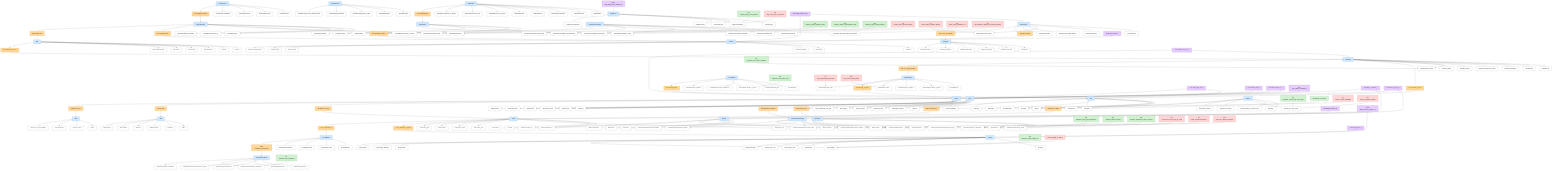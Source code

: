 %% model_graph.mmd
graph TD

%% ---------- Class Definitions ----------
classDef entity fill:#cfe8ff,stroke:#276fbf,stroke-width:1px,color:#000,rx:4px,ry:4px;
classDef attribute fill:#ffffff,stroke:#555,stroke-width:1px,color:#000,rx:3px,ry:3px;
classDef relation fill:#ffd799,stroke:#d97706,stroke-width:1px,color:#000,rx:4px,ry:4px;
classDef goal fill:#d1f2d1,stroke:#2e7d32,stroke-width:1px,color:#000,rx:4px,ry:4px;
classDef condition fill:#ffd6d6,stroke:#c62828,stroke-width:1px,color:#000,rx:4px,ry:4px;
classDef decision fill:#e6ccff,stroke:#7b1fa2,stroke-width:1px,color:#000,rx:4px,ry:4px;

%% ---------- Entities ----------
Project["Project"]:::entity
Team["Team"]:::entity
Worker["Worker"]:::entity
Feature["Feature"]:::entity
Skill["Skill"]:::entity
Role["Role"]:::entity
ProductOwner["ProductOwner"]:::entity
ScrumMaster["ScrumMaster"]:::entity
ProductBacklog["ProductBacklog"]:::entity
Sprint["Sprint"]:::entity
SprintPlanning["SprintPlanning"]:::entity
DailyScrum["DailyScrum"]:::entity
SprintReview["SprintReview"]:::entity
SprintRetrospective["SprintRetrospective"]:::entity
SprintBacklog["SprintBacklog"]:::entity
SprintGoal["SprintGoal"]:::entity
Epic["Epic"]:::entity
UserStory["UserStory"]:::entity
Task["Task"]:::entity
DevelopmentSnapshot["DevelopmentSnapshot"]:::entity
Blocker["Blocker"]:::entity
Stakeholder["Stakeholder"]:::entity
Velocity["Velocity"]:::entity
ReleasePlan["ReleasePlan"]:::entity
Roadmap["Roadmap"]:::entity
ScrumBoard["ScrumBoard"]:::entity
FeatureDocumentation["FeatureDocumentation"]:::entity

%% ---------- Attributes (per Entity) ----------
%% Project
Project_id["Project.id"]:::attribute
Project_name["Project.name"]:::attribute
Project_start["Project.project_start"]:::attribute
Project_end["Project.project_end"]:::attribute
Project_desc["Project.description"]:::attribute
Project_budget["Project.budget"]:::attribute
Project_status["Project.status"]:::attribute
Project_target["Project.target_audience"]:::attribute
Project_priority["Project.priority"]:::attribute
Project-->Project_id
Project-->Project_name
Project-->Project_start
Project-->Project_end
Project-->Project_desc
Project-->Project_budget
Project-->Project_status
Project-->Project_target
Project-->Project_priority

%% Team
Team_id["Team.id"]:::attribute
Team_name["Team.name"]:::attribute
Team_size["Team.team_size"]:::attribute
Team_start["Team.team_start"]:::attribute
Team_status["Team.team_status"]:::attribute
Team_location["Team.location"]:::attribute
Team_type["Team.team_type"]:::attribute
Team-->Team_id
Team-->Team_name
Team-->Team_size
Team-->Team_start
Team-->Team_status
Team-->Team_location
Team-->Team_type

%% Worker
Worker_id["Worker.id"]:::attribute
Worker_name["Worker.name"]:::attribute
Worker_first["Worker.first_name"]:::attribute
Worker_email["Worker.email"]:::attribute
Worker_start["Worker.start_date"]:::attribute
Worker_status["Worker.status"]:::attribute
Worker_avail["Worker.availability"]:::attribute
Worker-->Worker_id
Worker-->Worker_name
Worker-->Worker_first
Worker-->Worker_email
Worker-->Worker_start
Worker-->Worker_status
Worker-->Worker_avail

%% Feature
Feature_id["Feature.id"]:::attribute
Feature_title["Feature.title"]:::attribute
Feature_desc["Feature.description"]:::attribute
Feature_status["Feature.status"]:::attribute
Feature_priority["Feature.priority"]:::attribute
Feature_effort["Feature.estimated_effort"]:::attribute
Feature-->Feature_id
Feature-->Feature_title
Feature-->Feature_desc
Feature-->Feature_status
Feature-->Feature_priority
Feature-->Feature_effort

%% Skill
Skill_id["Skill.id"]:::attribute
Skill_label["Skill.label"]:::attribute
Skill_desc["Skill.description"]:::attribute
Skill_level["Skill.level"]:::attribute
Skill_cert["Skill.certified"]:::attribute
Skill_cat["Skill.category"]:::attribute
Skill-->Skill_id
Skill-->Skill_label
Skill-->Skill_desc
Skill-->Skill_level
Skill-->Skill_cert
Skill-->Skill_cat

%% Role
Role_id["Role.id"]:::attribute
Role_name["Role.role_name"]:::attribute
Role_desc["Role.description"]:::attribute
Role_area["Role.area_of_responsibility"]:::attribute
Role-->Role_id
Role-->Role_name
Role-->Role_desc
Role-->Role_area

%% ProductOwner
PO_id["ProductOwner.id"]:::attribute
PO_name["ProductOwner.name"]:::attribute
PO_email["ProductOwner.email"]:::attribute
PO_avail["ProductOwner.availability"]:::attribute
ProductOwner-->PO_id
ProductOwner-->PO_name
ProductOwner-->PO_email
ProductOwner-->PO_avail

%% ScrumMaster
SM_id["ScrumMaster.id"]:::attribute
SM_name["ScrumMaster.name"]:::attribute
SM_email["ScrumMaster.email"]:::attribute
SM_exp["ScrumMaster.experience"]:::attribute
ScrumMaster-->SM_id
ScrumMaster-->SM_name
ScrumMaster-->SM_email
ScrumMaster-->SM_exp

%% ProductBacklog
PB_id["ProductBacklog.id"]:::attribute
PB_created["ProductBacklog.created_on"]:::attribute
PB_updated["ProductBacklog.last_updated"]:::attribute
PB_entries["ProductBacklog.number_of_entries"]:::attribute
PB_status["ProductBacklog.status"]:::attribute
ProductBacklog-->PB_id
ProductBacklog-->PB_created
ProductBacklog-->PB_updated
ProductBacklog-->PB_entries
ProductBacklog-->PB_status

%% Sprint
SP_id["Sprint.id"]:::attribute
SP_num["Sprint.sprint_number"]:::attribute
SP_start["Sprint.start_date"]:::attribute
SP_end["Sprint.end_date"]:::attribute
SP_status["Sprint.status"]:::attribute
SP_goal["Sprint.achievement_of_goal"]:::attribute
Sprint-->SP_id
Sprint-->SP_num
Sprint-->SP_start
Sprint-->SP_end
Sprint-->SP_status
Sprint-->SP_goal

%% SprintPlanning
SPP_id["SprintPlanning.id"]:::attribute
SPP_date["SprintPlanning.date"]:::attribute
SPP_dur["SprintPlanning.duration_(min)"]:::attribute
SPP_mod["SprintPlanning.moderation"]:::attribute
SPP_out["SprintPlanning.outcome_documentation"]:::attribute
SprintPlanning-->SPP_id
SprintPlanning-->SPP_date
SprintPlanning-->SPP_dur
SprintPlanning-->SPP_mod
SprintPlanning-->SPP_out

%% DailyScrum
DS_id["DailyScrum.id"]:::attribute
DS_date["DailyScrum.date"]:::attribute
DS_time["DailyScrum.time"]:::attribute
DS_dur["DailyScrum.duration"]:::attribute
DS_mod["DailyScrum.moderation"]:::attribute
DailyScrum-->DS_id
DailyScrum-->DS_date
DailyScrum-->DS_time
DailyScrum-->DS_dur
DailyScrum-->DS_mod

%% SprintReview
SR_id["SprintReview.id"]:::attribute
SR_date["SprintReview.date"]:::attribute
SR_dur["SprintReview.duration"]:::attribute
SR_feedback["SprintReview.feedback_documentation"]:::attribute
SR_att["SprintReview.attendees_count"]:::attribute
SprintReview-->SR_id
SprintReview-->SR_date
SprintReview-->SR_dur
SprintReview-->SR_feedback
SprintReview-->SR_att

%% SprintRetrospective
SRE_id["SprintRetrospective.id"]:::attribute
SRE_date["SprintRetrospective.date"]:::attribute
SRE_dur["SprintRetrospective.duration"]:::attribute
SRE_actions["SprintRetrospective.improvement_actions"]:::attribute
SRE_sat["SprintRetrospective.team_satisfaction"]:::attribute
SRE_mod["SprintRetrospective.moderation"]:::attribute
SprintRetrospective-->SRE_id
SprintRetrospective-->SRE_date
SprintRetrospective-->SRE_dur
SprintRetrospective-->SRE_actions
SprintRetrospective-->SRE_sat
SprintRetrospective-->SRE_mod

%% SprintBacklog
SBL_id["SprintBacklog.id"]:::attribute
SBL_tasks["SprintBacklog.number_of_tasks"]:::attribute
SBL_updated["SprintBacklog.last_updated"]:::attribute
SBL_status["SprintBacklog.status"]:::attribute
SBL_effort["SprintBacklog.total_effort"]:::attribute
SprintBacklog-->SBL_id
SprintBacklog-->SBL_tasks
SprintBacklog-->SBL_updated
SprintBacklog-->SBL_status
SprintBacklog-->SBL_effort

%% SprintGoal
SG_id["SprintGoal.id"]:::attribute
SG_obj["SprintGoal.objective_description"]:::attribute
SG_ach["SprintGoal.achievement_status"]:::attribute
SG_benefit["SprintGoal.benefit"]:::attribute
SprintGoal-->SG_id
SprintGoal-->SG_obj
SprintGoal-->SG_ach
SprintGoal-->SG_benefit

%% Epic
Epic_id["Epic.id"]:::attribute
Epic_title["Epic.title"]:::attribute
Epic_desc["Epic.description"]:::attribute
Epic_priority["Epic.priority"]:::attribute
Epic_status["Epic.status"]:::attribute
Epic_effort["Epic.estimated_effort"]:::attribute
Epic-->Epic_id
Epic-->Epic_title
Epic-->Epic_desc
Epic-->Epic_priority
Epic-->Epic_status
Epic-->Epic_effort

%% UserStory
US_id["UserStory.id"]:::attribute
US_title["UserStory.title"]:::attribute
US_desc["UserStory.description"]:::attribute
US_acc["UserStory.acceptance_criteria"]:::attribute
US_priority["UserStory.priority"]:::attribute
US_sp["UserStory.story_points"]:::attribute
US_status["UserStory.status"]:::attribute
UserStory-->US_id
UserStory-->US_title
UserStory-->US_desc
UserStory-->US_acc
UserStory-->US_priority
UserStory-->US_sp
UserStory-->US_status

%% Task
TSK_id["Task.id"]:::attribute
TSK_title["Task.title"]:::attribute
TSK_desc["Task.description"]:::attribute
TSK_status["Task.status"]:::attribute
TSK_effort["Task.effort"]:::attribute
TSK_type["Task.type"]:::attribute
Task-->TSK_id
Task-->TSK_title
Task-->TSK_desc
Task-->TSK_status
Task-->TSK_effort
Task-->TSK_type

%% DevelopmentSnapshot
DEV_id["DevelopmentSnapshot.id"]:::attribute
DEV_ver["DevelopmentSnapshot.version_number"]:::attribute
DEV_date["DevelopmentSnapshot.creation_date"]:::attribute
DEV_test["DevelopmentSnapshot.test_status"]:::attribute
DEV_target["DevelopmentSnapshot.deployment_target"]:::attribute
DEV_doc["DevelopmentSnapshot.documentation"]:::attribute
DevelopmentSnapshot-->DEV_id
DevelopmentSnapshot-->DEV_ver
DevelopmentSnapshot-->DEV_date
DevelopmentSnapshot-->DEV_test
DevelopmentSnapshot-->DEV_target
DevelopmentSnapshot-->DEV_doc

%% Blocker
BL_id["Blocker.id"]:::attribute
BL_title["Blocker.title"]:::attribute
BL_desc["Blocker.description"]:::attribute
BL_sev["Blocker.severity"]:::attribute
BL_status["Blocker.status"]:::attribute
BL_detect["Blocker.detected_on"]:::attribute
BL_resolved["Blocker.resolved_on"]:::attribute
Blocker-->BL_id
Blocker-->BL_title
Blocker-->BL_desc
Blocker-->BL_sev
Blocker-->BL_status
Blocker-->BL_detect
Blocker-->BL_resolved

%% Stakeholder
SH_id["Stakeholder.id"]:::attribute
SH_name["Stakeholder.name"]:::attribute
SH_org["Stakeholder.organization"]:::attribute
SH_role["Stakeholder.role"]:::attribute
SH_email["Stakeholder.email"]:::attribute
SH_area["Stakeholder.area_of_interest"]:::attribute
SH_infl["Stakeholder.influence_level"]:::attribute
SH_rel["Stakeholder.relevance_to_feature"]:::attribute
Stakeholder-->SH_id
Stakeholder-->SH_name
Stakeholder-->SH_org
Stakeholder-->SH_role
Stakeholder-->SH_email
Stakeholder-->SH_area
Stakeholder-->SH_infl
Stakeholder-->SH_rel

%% Velocity
VEL_id["Velocity.id"]:::attribute
VEL_n["Velocity.number_of_sprints_used"]:::attribute
VEL_avg["Velocity.avg._story_points"]:::attribute
VEL_max["Velocity.max_velocity"]:::attribute
VEL_min["Velocity.min_velocity"]:::attribute
VEL_trend["Velocity.trend"]:::attribute
Velocity-->VEL_id
Velocity-->VEL_n
Velocity-->VEL_avg
Velocity-->VEL_max
Velocity-->VEL_min
Velocity-->VEL_trend

%% ReleasePlan
REP_id["ReleasePlan.id"]:::attribute
REP_ver["ReleasePlan.version"]:::attribute
REP_date["ReleasePlan.planned_date"]:::attribute
REP_features["ReleasePlan.included_features"]:::attribute
REP_status["ReleasePlan.status"]:::attribute
ReleasePlan-->REP_id
ReleasePlan-->REP_ver
ReleasePlan-->REP_date
ReleasePlan-->REP_features
ReleasePlan-->REP_status

%% Roadmap
RM_id["Roadmap.id"]:::attribute
RM_start["Roadmap.start_date"]:::attribute
RM_end["Roadmap.end_date"]:::attribute
RM_milestones["Roadmap.milestones"]:::attribute
RM_objectives["Roadmap.objectives"]:::attribute
RM_versions["Roadmap.versions"]:::attribute
Roadmap-->RM_id
Roadmap-->RM_start
Roadmap-->RM_end
Roadmap-->RM_milestones
Roadmap-->RM_objectives
Roadmap-->RM_versions

%% ScrumBoard
SCB_id["ScrumBoard.id"]:::attribute
SCB_type["ScrumBoard.board_type"]:::attribute
SCB_cols["ScrumBoard.columns_(todo/done...)"]:::attribute
SCB_cards["ScrumBoard.number_of_cards"]:::attribute
SCB_updated["ScrumBoard.last_updated"]:::attribute
ScrumBoard-->SCB_id
ScrumBoard-->SCB_type
ScrumBoard-->SCB_cols
ScrumBoard-->SCB_cards
ScrumBoard-->SCB_updated

%% FeatureDocumentation
FED_id["FeatureDocumentation.id"]:::attribute
FED_title["FeatureDocumentation.title"]:::attribute
FED_desc["FeatureDocumentation.description"]:::attribute
FED_created["FeatureDocumentation.creation_date"]:::attribute
FED_changelog["FeatureDocumentation.change_log"]:::attribute
FED_linked["FeatureDocumentation.linked_requirements"]:::attribute
FED_author["FeatureDocumentation.author"]:::attribute
FeatureDocumentation-->FED_id
FeatureDocumentation-->FED_title
FeatureDocumentation-->FED_desc
FeatureDocumentation-->FED_created
FeatureDocumentation-->FED_changelog
FeatureDocumentation-->FED_linked
FeatureDocumentation-->FED_author

%% ---------- Relations ----------
R1["R1 is_assigned_to_project"]:::relation
R2["R2 belongs_to_team"]:::relation
R3["R3 has_skill"]:::relation
R4["R4 takes_on_role"]:::relation
R5["R5 manages_backlog"]:::relation
R6["R6 is_supported_by"]:::relation
R7["R7 contains_feature"]:::relation
R8["R8 contains_epic"]:::relation
R9["R9 contains_user_story"]:::relation
R10["R10 consists_of_tasks"]:::relation
R11["R11 is_in_sprint_backlog"]:::relation
R12["R12 belongs_to_sprint"]:::relation
R13["R13 pursues_goal"]:::relation
R14["R14 contains_tasks"]:::relation
R15["R15 documents_feature"]:::relation
R16["R16 is_blocked_by"]:::relation
R17["R17 participates_in"]:::relation
R18["R18 moderates_retrospective"]:::relation
R19["R19 refers_to_team"]:::relation
R20["R20 plans_release"]:::relation
R21["R21 is_part_of_roadmap"]:::relation
R22["R22 generates_snapshot"]:::relation

%% Connect entities through relations (normalized: Employee->Worker; Sprint Review->SprintReview)
Team-->R1-->Project
Worker-->R2-->Team
Worker-->R3-->Skill
Worker-->R4-->Role
ProductOwner-->R5-->ProductBacklog
Team-->R6-->ScrumMaster
ProductBacklog-->R7-->Feature
ProductBacklog-->R8-->Epic
Epic-->R9-->UserStory
UserStory-->R10-->Task
UserStory-->R11-->SprintBacklog
SprintBacklog-->R12-->Sprint
Sprint-->R13-->SprintGoal
ScrumBoard-->R14-->Task
FeatureDocumentation-->R15-->Feature
Task-->R16-->Blocker
Stakeholder-->R17-->SprintReview
ScrumMaster-->R18-->SprintRetrospective
Velocity-->R19-->Team
ReleasePlan-->R20-->Feature
ReleasePlan-->R21-->Roadmap
Sprint-->R22-->DevelopmentSnapshot

%% ---------- Goals (connect to attributes) ----------
G0["G0 maximize_velocity_avg_story_points"]:::goal
G1["G1 minimize_product_backlog_entries"]:::goal
G2["G2 minimize_project_budget_use"]:::goal
G3["G3 maximize_sprint_goal_achievement"]:::goal
G4["G4 minimize_blocker_severity"]:::goal
G5["G5 minimize_task_effort"]:::goal
G6["G6 maximize_story_points_scheduled"]:::goal
G7["G7 maximize_team_satisfaction"]:::goal
G8["G8 minimize_scrum_board_cards"]:::goal
G9["G9 minimize_daily_scrum_duration"]:::goal
G10["G10 maximize_feature_documentation_links"]:::goal
G11["G11 maximize_deployment_target_coverage"]:::goal
G12["G12 maximize_sprint_review_feedback"]:::goal

G0-->VEL_avg
G1-->PB_entries
G2-->Project_budget
G3-->SG_ach
G4-->BL_sev
G5-->TSK_effort
G6-->US_sp
G7-->SRE_sat
G8-->SCB_cards
G9-->DS_dur
G10-->FED_linked
G11-->DEV_target
G12-->SR_feedback

%% ---------- Conditions (connect to attributes) ----------
C0["C0 limit_budget_by_project"]:::condition --> Project_budget
C1["C1 respect_worker_availability"]:::condition --> Worker_avail
C2["C2 cap_sprint_backlog_total_effort"]:::condition --> SBL_effort
C3["C3 at_most_one_sprint_goal_per_sprint"]:::condition --> SG_ach
C4["C4 block_unresolved_blockers"]:::condition --> BL_status
C5["C5 daily_scrum_max_15_minutes"]:::condition --> DS_dur
C6["C6 maintain_active_product_backlog"]:::condition --> PB_status
C7["C7 release_within_roadmap_window"]:::condition --> REP_date
C8["C8 sprint_review_attendees_cap"]:::condition --> SR_att
C9["C9 documentation_required_for_selected_features"]:::condition --> FED_linked
C10["C10 team_size_capacity_respected"]:::condition --> Team_size
C11["C11 velocity_capacities_applied"]:::condition --> VEL_avg
C12["C12 track_sprint_backlog_status"]:::condition --> SBL_status

%% ---------- Decision Variables (connect to relevant entities) ----------
DV0["DV0 schedule_story_us_s"]:::decision
DV1["DV1 assign_task_tsk_w"]:::decision
DV2["DV2 include_feature_rep_f"]:::decision
DV3["DV3 mitigate_blocker_bl"]:::decision
DV4["DV4 activate_sprint_s"]:::decision
DV5["DV5 allocate_effort_w_s"]:::decision
DV6["DV6 budget_spent_p"]:::decision
DV7["DV7 story_points_committed_s"]:::decision
DV8["DV8 deploy_snapshot_s"]:::decision
DV9["DV9 choose_goal_sg_s"]:::decision
DV10["DV10 select_team_for_project_t_p"]:::decision
DV11["DV11 setup_daily_scrum_duration_ds"]:::decision
DV12["DV12 select_feature_f"]:::decision

DV0---UserStory
DV0---Sprint
DV12---Feature
DV1---Task
DV1---Worker
DV2---ReleasePlan
DV2---Feature
DV3---Blocker
DV4---Sprint
DV5---Worker
DV5---Sprint
DV6---Project
DV7---Sprint
DV8---DevelopmentSnapshot
DV8---Sprint
DV9---SprintGoal
DV9---Sprint
DV10---Team
DV10---Project
DV11---DailyScrum